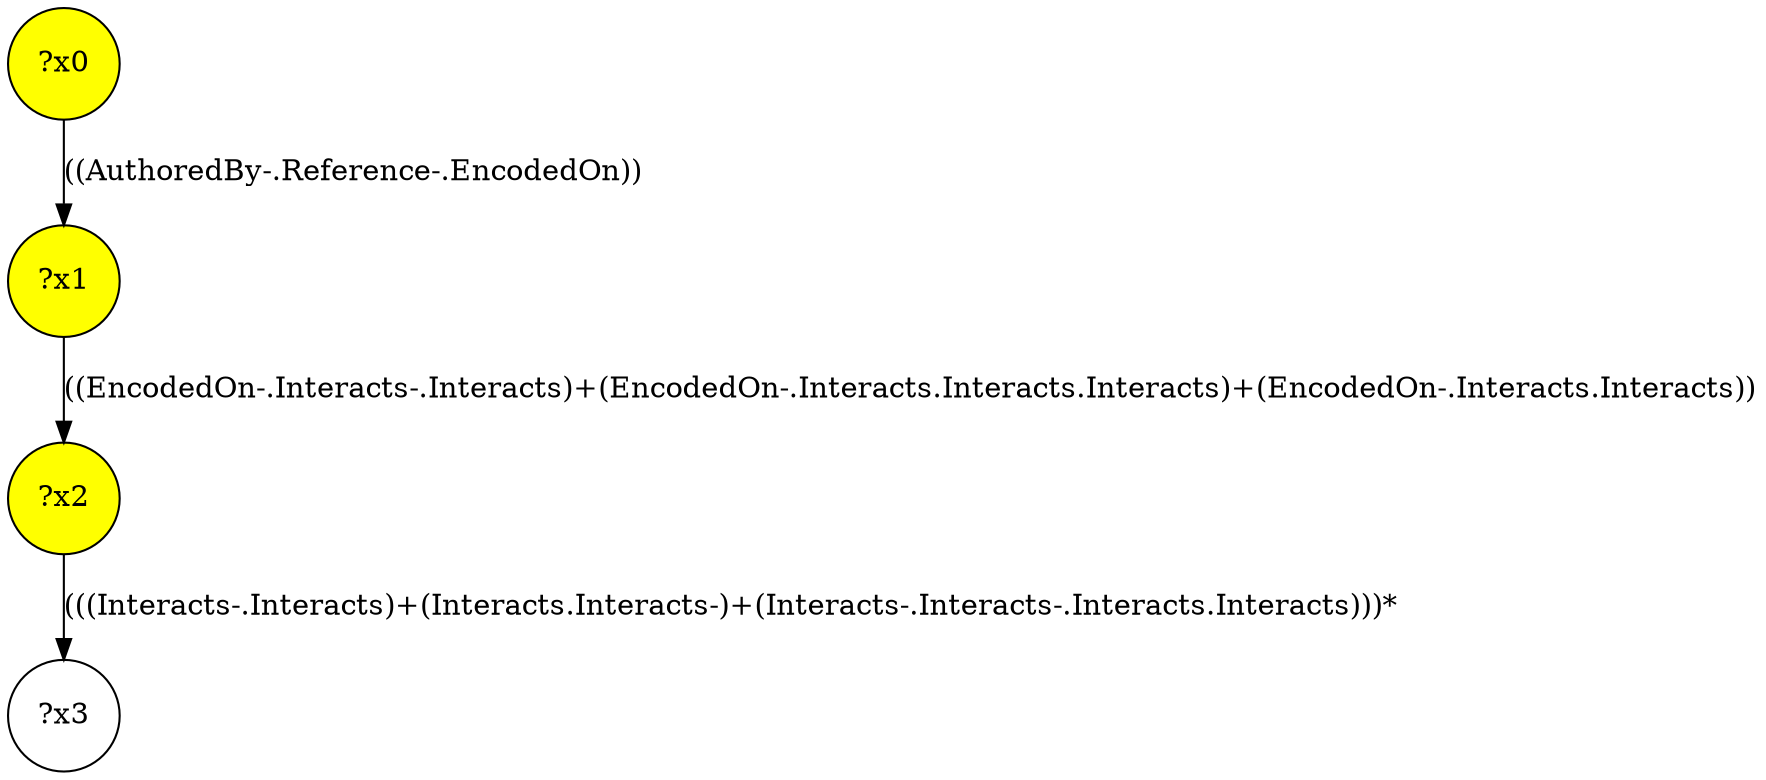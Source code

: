 digraph g {
	x2 [fillcolor="yellow", style="filled," shape=circle, label="?x2"];
	x0 [fillcolor="yellow", style="filled," shape=circle, label="?x0"];
	x1 [fillcolor="yellow", style="filled," shape=circle, label="?x1"];
	x0 -> x1 [label="((AuthoredBy-.Reference-.EncodedOn))"];
	x1 -> x2 [label="((EncodedOn-.Interacts-.Interacts)+(EncodedOn-.Interacts.Interacts.Interacts)+(EncodedOn-.Interacts.Interacts))"];
	x3 [shape=circle, label="?x3"];
	x2 -> x3 [label="(((Interacts-.Interacts)+(Interacts.Interacts-)+(Interacts-.Interacts-.Interacts.Interacts)))*"];
}
